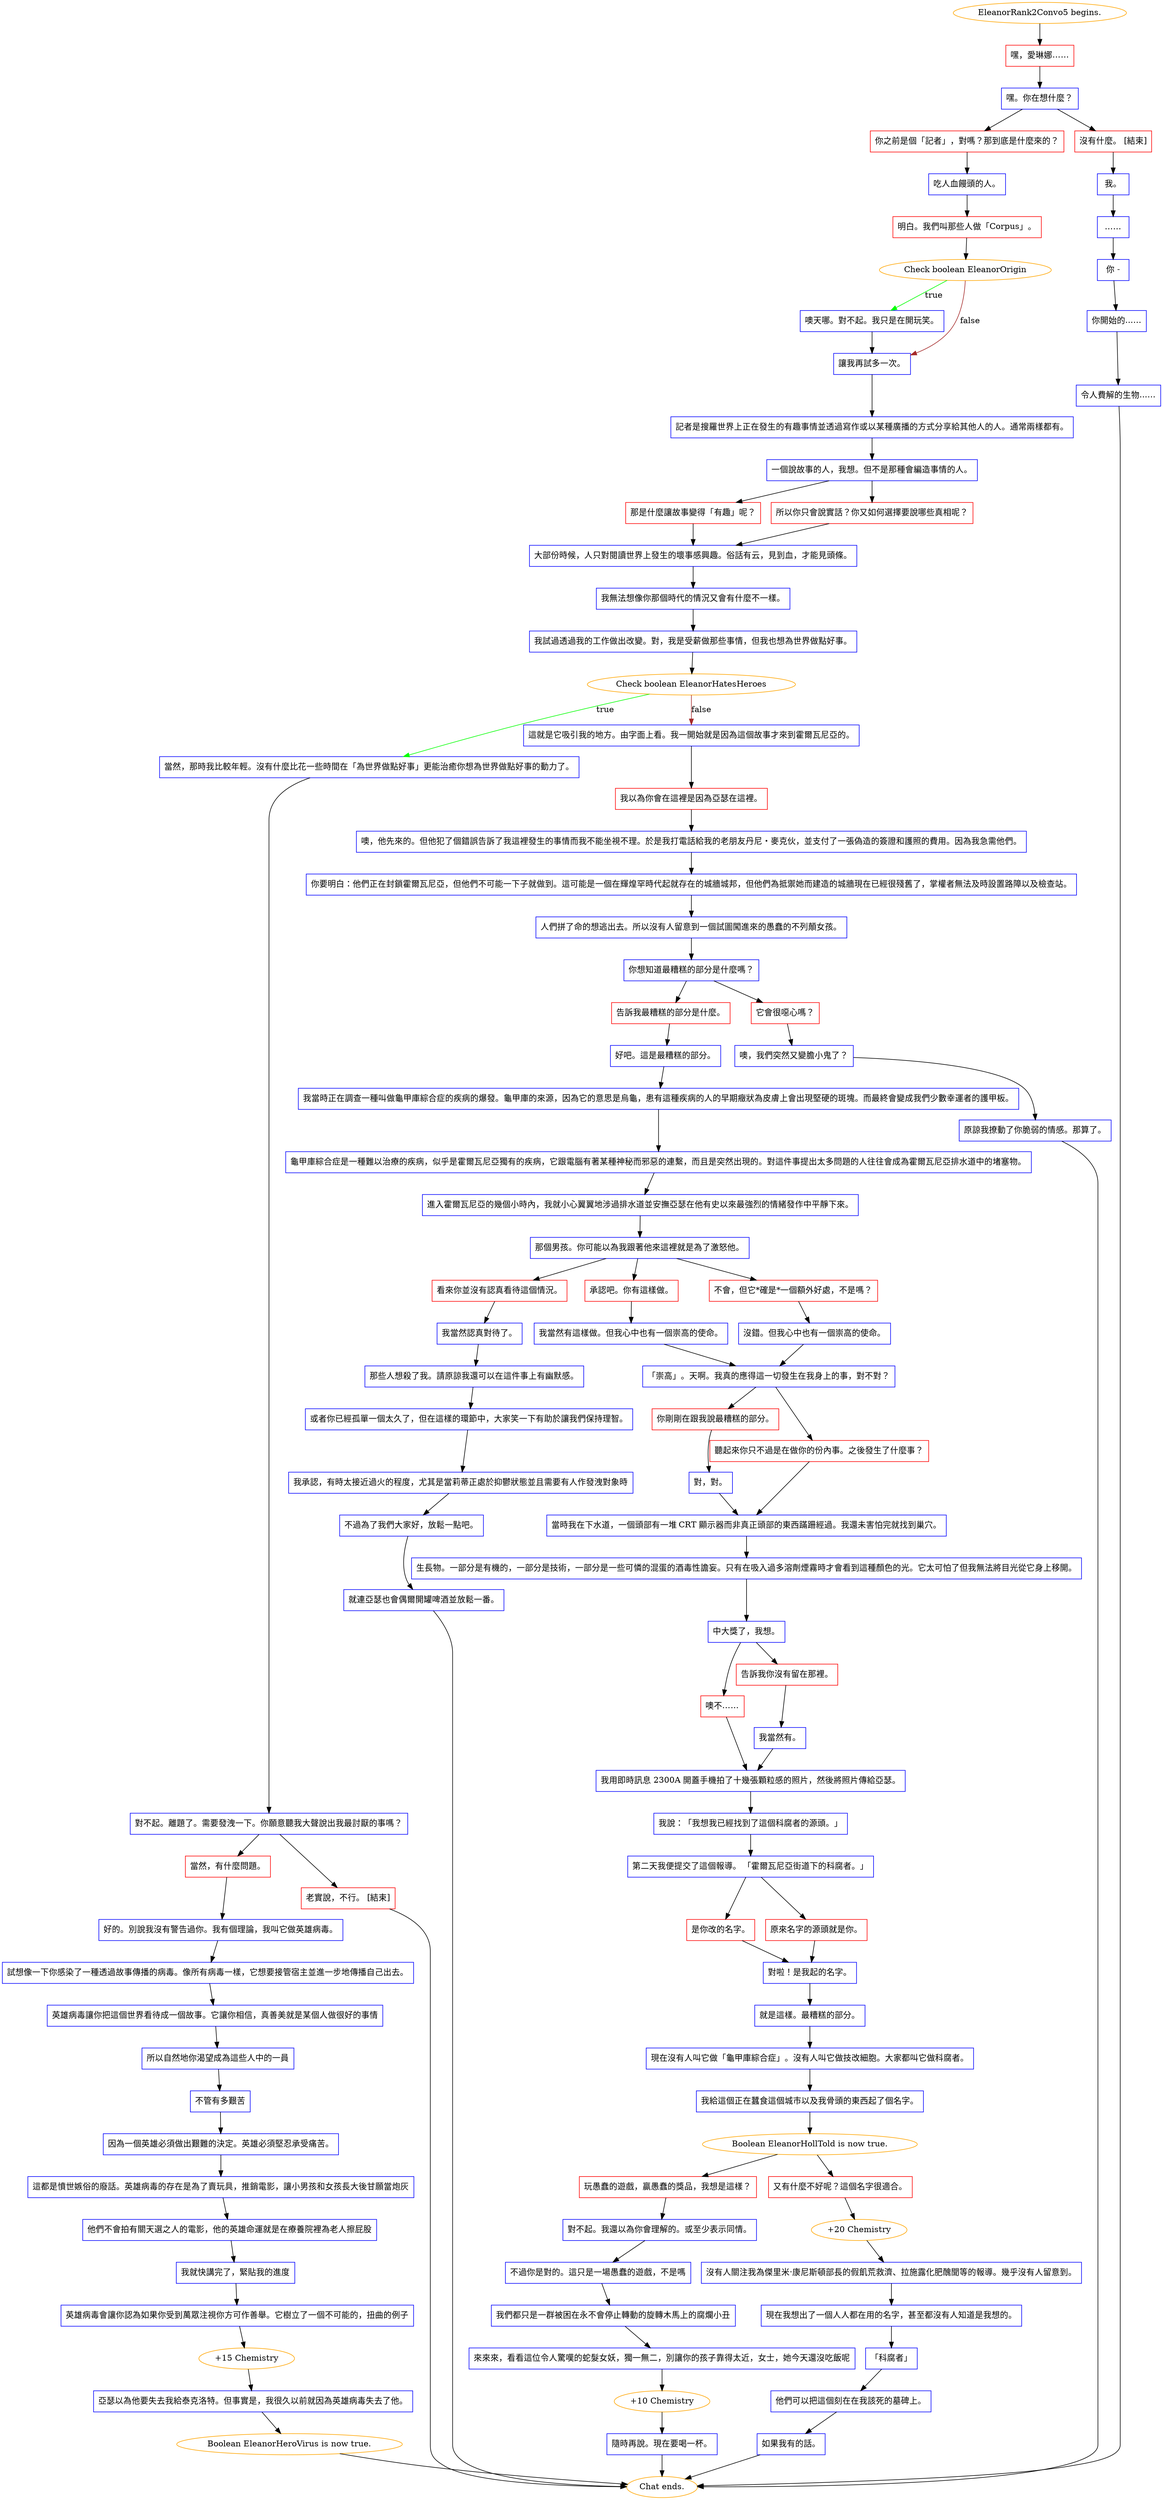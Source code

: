 digraph {
	"EleanorRank2Convo5 begins." [color=orange];
		"EleanorRank2Convo5 begins." -> j1459530852;
	j1459530852 [label="嘿，愛琳娜……",shape=box,color=red];
		j1459530852 -> j2024570198;
	j2024570198 [label="嘿。你在想什麼？",shape=box,color=blue];
		j2024570198 -> j1248500190;
		j2024570198 -> j2809325588;
	j1248500190 [label="你之前是個「記者」，對嗎？那到底是什麼來的？",shape=box,color=red];
		j1248500190 -> j13269825;
	j2809325588 [label="沒有什麼。 [結束]",shape=box,color=red];
		j2809325588 -> j146783058;
	j13269825 [label="吃人血饅頭的人。",shape=box,color=blue];
		j13269825 -> j3147311;
	j146783058 [label="我。",shape=box,color=blue];
		j146783058 -> j2010868317;
	j3147311 [label="明白。我們叫那些人做「Corpus」。",shape=box,color=red];
		j3147311 -> j2127172605;
	j2010868317 [label="……",shape=box,color=blue];
		j2010868317 -> j3640766849;
	j2127172605 [label="Check boolean EleanorOrigin",color=orange];
		j2127172605 -> j353318023 [label=true,color=green];
		j2127172605 -> j1412836422 [label=false,color=brown];
	j3640766849 [label="你 -",shape=box,color=blue];
		j3640766849 -> j3985950965;
	j353318023 [label="噢天哪。對不起。我只是在開玩笑。",shape=box,color=blue];
		j353318023 -> j1412836422;
	j1412836422 [label="讓我再試多一次。",shape=box,color=blue];
		j1412836422 -> j9906086;
	j3985950965 [label="你開始的...…",shape=box,color=blue];
		j3985950965 -> j55802199;
	j9906086 [label="記者是搜羅世界上正在發生的有趣事情並透過寫作或以某種廣播的方式分享給其他人的人。通常兩樣都有。",shape=box,color=blue];
		j9906086 -> j1787233725;
	j55802199 [label="令人費解的生物...…",shape=box,color=blue];
		j55802199 -> "Chat ends.";
	j1787233725 [label="一個說故事的人，我想。但不是那種會編造事情的人。",shape=box,color=blue];
		j1787233725 -> j1609887492;
		j1787233725 -> j2908943999;
	"Chat ends." [color=orange];
	j1609887492 [label="那是什麼讓故事變得「有趣」呢？",shape=box,color=red];
		j1609887492 -> j1017191562;
	j2908943999 [label="所以你只會說實話？你又如何選擇要說哪些真相呢？",shape=box,color=red];
		j2908943999 -> j1017191562;
	j1017191562 [label="大部份時候，人只對閱讀世界上發生的壞事感興趣。俗話有云，見到血，才能見頭條。",shape=box,color=blue];
		j1017191562 -> j307494178;
	j307494178 [label="我無法想像你那個時代的情況又會有什麼不一樣。",shape=box,color=blue];
		j307494178 -> j135443935;
	j135443935 [label="我試過透過我的工作做出改變。對，我是受薪做那些事情，但我也想為世界做點好事。",shape=box,color=blue];
		j135443935 -> j2916376111;
	j2916376111 [label="Check boolean EleanorHatesHeroes",color=orange];
		j2916376111 -> j2171309511 [label=true,color=green];
		j2916376111 -> j3701234655 [label=false,color=brown];
	j2171309511 [label="當然，那時我比較年輕。沒有什麼比花一些時間在「為世界做點好事」更能治癒你想為世界做點好事的動力了。",shape=box,color=blue];
		j2171309511 -> j4285380916;
	j3701234655 [label="這就是它吸引我的地方。由字面上看。我一開始就是因為這個故事才來到霍爾瓦尼亞的。",shape=box,color=blue];
		j3701234655 -> j119619027;
	j4285380916 [label="對不起。離題了。需要發洩一下。你願意聽我大聲說出我最討厭的事嗎？",shape=box,color=blue];
		j4285380916 -> j2486113543;
		j4285380916 -> j2666847761;
	j119619027 [label="我以為你會在這裡是因為亞瑟在這裡。",shape=box,color=red];
		j119619027 -> j1543557078;
	j2486113543 [label="當然，有什麼問題。",shape=box,color=red];
		j2486113543 -> j859879766;
	j2666847761 [label="老實說，不行。 [結束]",shape=box,color=red];
		j2666847761 -> "Chat ends.";
	j1543557078 [label="噢，他先來的。但他犯了個錯誤告訴了我這裡發生的事情而我不能坐視不理。於是我打電話給我的老朋友丹尼・麥克伙，並支付了一張偽造的簽證和護照的費用。因為我急需他們。",shape=box,color=blue];
		j1543557078 -> j622639099;
	j859879766 [label="好的。別說我沒有警告過你。我有個理論，我叫它做英雄病毒。",shape=box,color=blue];
		j859879766 -> j110671454;
	j622639099 [label="你要明白：他們正在封鎖霍爾瓦尼亞，但他們不可能一下子就做到。這可能是一個在輝煌罕時代起就存在的城牆城邦，但他們為抵禦她而建造的城牆現在已經很殘舊了，掌權者無法及時設置路障以及檢查站。",shape=box,color=blue];
		j622639099 -> j4087440927;
	j110671454 [label="試想像一下你感染了一種透過故事傳播的病毒。像所有病毒一樣，它想要接管宿主並進一步地傳播自己出去。",shape=box,color=blue];
		j110671454 -> j2355033879;
	j4087440927 [label="人們拼了命的想逃出去。所以沒有人留意到一個試圖闖進來的愚蠢的不列顛女孩。",shape=box,color=blue];
		j4087440927 -> j2536000058;
	j2355033879 [label="英雄病毒讓你把這個世界看待成一個故事。它讓你相信，真善美就是某個人做很好的事情",shape=box,color=blue];
		j2355033879 -> j52187443;
	j2536000058 [label="你想知道最糟糕的部分是什麼嗎？",shape=box,color=blue];
		j2536000058 -> j4262618548;
		j2536000058 -> j2344636625;
	j52187443 [label="所以自然地你渴望成為這些人中的一員",shape=box,color=blue];
		j52187443 -> j1679166495;
	j4262618548 [label="告訴我最糟糕的部分是什麼。",shape=box,color=red];
		j4262618548 -> j3881781613;
	j2344636625 [label="它會很噁心嗎？",shape=box,color=red];
		j2344636625 -> j1653665299;
	j1679166495 [label="不管有多艱苦",shape=box,color=blue];
		j1679166495 -> j4154541066;
	j3881781613 [label="好吧。這是最糟糕的部分。",shape=box,color=blue];
		j3881781613 -> j3159409102;
	j1653665299 [label="噢，我們突然又變膽小鬼了？",shape=box,color=blue];
		j1653665299 -> j3063141665;
	j4154541066 [label="因為一個英雄必須做出艱難的決定。英雄必須堅忍承受痛苦。",shape=box,color=blue];
		j4154541066 -> j2237302222;
	j3159409102 [label="我當時正在調查一種叫做龜甲庫綜合症的疾病的爆發。龜甲庫的來源，因為它的意思是烏龜，患有這種疾病的人的早期癥狀為皮膚上會出現堅硬的斑塊。而最終會變成我們少數幸運者的護甲板。",shape=box,color=blue];
		j3159409102 -> j64360941;
	j3063141665 [label="原諒我撩動了你脆弱的情感。那算了。",shape=box,color=blue];
		j3063141665 -> "Chat ends.";
	j2237302222 [label="這都是憤世嫉俗的廢話。英雄病毒的存在是為了賣玩具，推銷電影，讓小男孩和女孩長大後甘願當炮灰",shape=box,color=blue];
		j2237302222 -> j3454974162;
	j64360941 [label="龜甲庫綜合症是一種難以治療的疾病，似乎是霍爾瓦尼亞獨有的疾病，它跟電腦有著某種神秘而邪惡的連繫，而且是突然出現的。對這件事提出太多問題的人往往會成為霍爾瓦尼亞排水道中的堵塞物。",shape=box,color=blue];
		j64360941 -> j888234042;
	j3454974162 [label="他們不會拍有關天選之人的電影，他的英雄命運就是在療養院裡為老人擦屁股",shape=box,color=blue];
		j3454974162 -> j3552759177;
	j888234042 [label="進入霍爾瓦尼亞的幾個小時內，我就小心翼翼地涉過排水道並安撫亞瑟在他有史以來最強烈的情緒發作中平靜下來。",shape=box,color=blue];
		j888234042 -> j354272312;
	j3552759177 [label="我就快講完了，緊貼我的進度",shape=box,color=blue];
		j3552759177 -> j374607393;
	j354272312 [label="那個男孩。你可能以為我跟著他來這裡就是為了激怒他。",shape=box,color=blue];
		j354272312 -> j293392536;
		j354272312 -> j3107294638;
		j354272312 -> j479116012;
	j374607393 [label="英雄病毒會讓你認為如果你受到萬眾注視你方可作善舉。它樹立了一個不可能的，扭曲的例子",shape=box,color=blue];
		j374607393 -> j3236795975;
	j293392536 [label="看來你並沒有認真看待這個情況。",shape=box,color=red];
		j293392536 -> j1227121784;
	j3107294638 [label="承認吧。你有這樣做。",shape=box,color=red];
		j3107294638 -> j1418983974;
	j479116012 [label="不會，但它*確是*一個額外好處，不是嗎？",shape=box,color=red];
		j479116012 -> j287627266;
	j3236795975 [label="+15 Chemistry",color=orange];
		j3236795975 -> j3883683052;
	j1227121784 [label="我當然認真對待了。",shape=box,color=blue];
		j1227121784 -> j3631401686;
	j1418983974 [label="我當然有這樣做。但我心中也有一個崇高的使命。",shape=box,color=blue];
		j1418983974 -> j3481436875;
	j287627266 [label="沒錯。但我心中也有一個崇高的使命。",shape=box,color=blue];
		j287627266 -> j3481436875;
	j3883683052 [label="亞瑟以為他要失去我給泰克洛特。但事實是，我很久以前就因為英雄病毒失去了他。",shape=box,color=blue];
		j3883683052 -> j3440758730;
	j3631401686 [label="那些人想殺了我。請原諒我還可以在這件事上有幽默感。",shape=box,color=blue];
		j3631401686 -> j3430948019;
	j3481436875 [label="「崇高」。天啊。我真的應得這一切發生在我身上的事，對不對？",shape=box,color=blue];
		j3481436875 -> j3243750893;
		j3481436875 -> j532390885;
	j3440758730 [label="Boolean EleanorHeroVirus is now true.",color=orange];
		j3440758730 -> "Chat ends.";
	j3430948019 [label="或者你已經孤單一個太久了，但在這樣的環節中，大家笑一下有助於讓我們保持理智。",shape=box,color=blue];
		j3430948019 -> j3007617831;
	j3243750893 [label="你剛剛在跟我說最糟糕的部分。",shape=box,color=red];
		j3243750893 -> j2030741317;
	j532390885 [label="聽起來你只不過是在做你的份內事。之後發生了什麼事？",shape=box,color=red];
		j532390885 -> j1856805150;
	j3007617831 [label="我承認，有時太接近過火的程度，尤其是當莉蒂正處於抑鬱狀態並且需要有人作發洩對象時",shape=box,color=blue];
		j3007617831 -> j4230479702;
	j2030741317 [label="對，對。",shape=box,color=blue];
		j2030741317 -> j1856805150;
	j1856805150 [label="當時我在下水道，一個頭部有一堆 CRT 顯示器而非真正頭部的東西蹣跚經過。我還未害怕完就找到巢穴。",shape=box,color=blue];
		j1856805150 -> j1352087636;
	j4230479702 [label="不過為了我們大家好，放鬆一點吧。",shape=box,color=blue];
		j4230479702 -> j1886192372;
	j1352087636 [label="生長物。一部分是有機的，一部分是技術，一部分是一些可憐的混蛋的酒毒性譫妄。只有在吸入過多溶劑煙霧時才會看到這種顏色的光。它太可怕了但我無法將目光從它身上移開。",shape=box,color=blue];
		j1352087636 -> j925075743;
	j1886192372 [label="就連亞瑟也會偶爾開罐啤酒並放鬆一番。",shape=box,color=blue];
		j1886192372 -> "Chat ends.";
	j925075743 [label="中大獎了，我想。",shape=box,color=blue];
		j925075743 -> j2401295515;
		j925075743 -> j882015340;
	j2401295515 [label="噢不……",shape=box,color=red];
		j2401295515 -> j3684634122;
	j882015340 [label="告訴我你沒有留在那裡。",shape=box,color=red];
		j882015340 -> j3834275272;
	j3684634122 [label="我用即時訊息 2300A 開蓋手機拍了十幾張顆粒感的照片，然後將照片傳給亞瑟。",shape=box,color=blue];
		j3684634122 -> j763168918;
	j3834275272 [label="我當然有。",shape=box,color=blue];
		j3834275272 -> j3684634122;
	j763168918 [label="我說：「我想我已經找到了這個科腐者的源頭。」",shape=box,color=blue];
		j763168918 -> j397068665;
	j397068665 [label="第二天我便提交了這個報導。 「霍爾瓦尼亞街道下的科腐者。」",shape=box,color=blue];
		j397068665 -> j2406114658;
		j397068665 -> j1504146137;
	j2406114658 [label="是你改的名字。",shape=box,color=red];
		j2406114658 -> j2594595863;
	j1504146137 [label="原來名字的源頭就是你。",shape=box,color=red];
		j1504146137 -> j2594595863;
	j2594595863 [label="對啦！是我起的名字。",shape=box,color=blue];
		j2594595863 -> j4147896912;
	j4147896912 [label="就是這樣。最糟糕的部分。",shape=box,color=blue];
		j4147896912 -> j181850039;
	j181850039 [label="現在沒有人叫它做「龜甲庫綜合症」。沒有人叫它做技改細胞。大家都叫它做科腐者。",shape=box,color=blue];
		j181850039 -> j1835954599;
	j1835954599 [label="我給這個正在蠶食這個城市以及我骨頭的東西起了個名字。",shape=box,color=blue];
		j1835954599 -> j1265973904;
	j1265973904 [label="Boolean EleanorHollTold is now true.",color=orange];
		j1265973904 -> j2896460343;
		j1265973904 -> j590701741;
	j2896460343 [label="玩愚蠢的遊戲，贏愚蠢的獎品，我想是這樣？",shape=box,color=red];
		j2896460343 -> j796731421;
	j590701741 [label="又有什麼不好呢？這個名字很適合。",shape=box,color=red];
		j590701741 -> j153863317;
	j796731421 [label="對不起。我還以為你會理解的。或至少表示同情。",shape=box,color=blue];
		j796731421 -> j357125624;
	j153863317 [label="+20 Chemistry",color=orange];
		j153863317 -> j738135353;
	j357125624 [label="不過你是對的。這只是一場愚蠢的遊戲，不是嗎",shape=box,color=blue];
		j357125624 -> j137313053;
	j738135353 [label="沒有人關注我為傑里米·康尼斯頓部長的假飢荒救濟、拉施露化肥醜聞等的報導。幾乎沒有人留意到。",shape=box,color=blue];
		j738135353 -> j468910293;
	j137313053 [label="我們都只是一群被困在永不會停止轉動的旋轉木馬上的腐爛小丑",shape=box,color=blue];
		j137313053 -> j2990385820;
	j468910293 [label="現在我想出了一個人人都在用的名字，甚至都沒有人知道是我想的。",shape=box,color=blue];
		j468910293 -> j3090032210;
	j2990385820 [label="來來來，看看這位令人驚嘆的蛇髮女妖，獨一無二，別讓你的孩子靠得太近，女士，她今天還沒吃飯呢",shape=box,color=blue];
		j2990385820 -> j2960046435;
	j3090032210 [label="「科腐者」",shape=box,color=blue];
		j3090032210 -> j3116343862;
	j2960046435 [label="+10 Chemistry",color=orange];
		j2960046435 -> j2971541753;
	j3116343862 [label="他們可以把這個刻在在我該死的墓碑上。",shape=box,color=blue];
		j3116343862 -> j32105075;
	j2971541753 [label="隨時再說。現在要喝一杯。",shape=box,color=blue];
		j2971541753 -> "Chat ends.";
	j32105075 [label="如果我有的話。",shape=box,color=blue];
		j32105075 -> "Chat ends.";
}